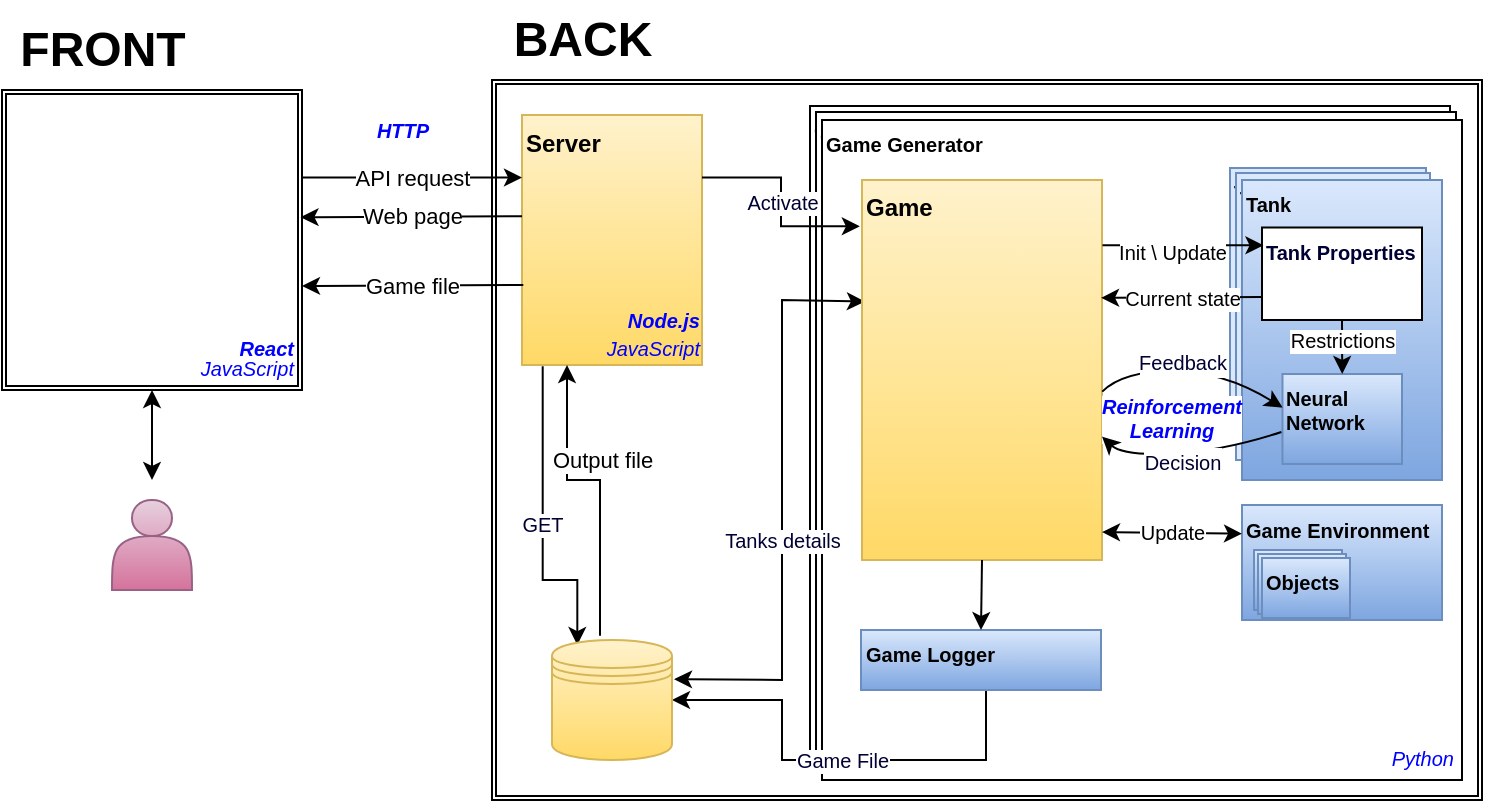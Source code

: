 <mxfile version="20.3.0" type="device"><diagram id="gQkyuXMboRAnzYQWr2Kp" name="Page-1"><mxGraphModel dx="865" dy="541" grid="1" gridSize="10" guides="1" tooltips="1" connect="1" arrows="1" fold="1" page="1" pageScale="1" pageWidth="827" pageHeight="1169" math="0" shadow="0"><root><mxCell id="0"/><mxCell id="1" parent="0"/><mxCell id="9FhGds6te6W0mGi5S0nP-111" value="" style="shape=ext;double=1;rounded=0;whiteSpace=wrap;html=1;labelBackgroundColor=none;labelBorderColor=none;fontSize=10;fontColor=#000000;" vertex="1" parent="1"><mxGeometry x="315" y="50" width="495" height="360" as="geometry"/></mxCell><mxCell id="9FhGds6te6W0mGi5S0nP-114" value="Game Generator" style="rounded=0;whiteSpace=wrap;html=1;labelBackgroundColor=none;labelBorderColor=none;fontSize=10;align=left;verticalAlign=top;fontStyle=1" vertex="1" parent="1"><mxGeometry x="474" y="63" width="320" height="330" as="geometry"/></mxCell><mxCell id="9FhGds6te6W0mGi5S0nP-113" value="Game Generator" style="rounded=0;whiteSpace=wrap;html=1;labelBackgroundColor=none;labelBorderColor=none;fontSize=10;align=left;verticalAlign=top;fontStyle=1" vertex="1" parent="1"><mxGeometry x="477" y="66" width="320" height="330" as="geometry"/></mxCell><mxCell id="9FhGds6te6W0mGi5S0nP-112" value="Game Generator" style="rounded=0;whiteSpace=wrap;html=1;labelBackgroundColor=none;labelBorderColor=none;fontSize=10;align=left;verticalAlign=top;fontStyle=1" vertex="1" parent="1"><mxGeometry x="480" y="70" width="320" height="330" as="geometry"/></mxCell><mxCell id="9FhGds6te6W0mGi5S0nP-1" value="" style="shape=ext;double=1;rounded=0;whiteSpace=wrap;html=1;" vertex="1" parent="1"><mxGeometry x="70" y="55" width="150" height="150" as="geometry"/></mxCell><mxCell id="9FhGds6te6W0mGi5S0nP-3" value="FRONT" style="text;strokeColor=none;fillColor=none;html=1;fontSize=24;fontStyle=1;verticalAlign=middle;align=center;" vertex="1" parent="1"><mxGeometry x="70" y="15" width="100" height="40" as="geometry"/></mxCell><mxCell id="9FhGds6te6W0mGi5S0nP-4" value="BACK" style="text;strokeColor=none;fillColor=none;html=1;fontSize=24;fontStyle=1;verticalAlign=middle;align=center;" vertex="1" parent="1"><mxGeometry x="310" y="10" width="100" height="40" as="geometry"/></mxCell><mxCell id="9FhGds6te6W0mGi5S0nP-5" value="Server" style="rounded=0;whiteSpace=wrap;html=1;fontStyle=1;align=left;verticalAlign=top;fillColor=#fff2cc;strokeColor=#d6b656;gradientColor=#ffd966;" vertex="1" parent="1"><mxGeometry x="330" y="67.5" width="90" height="125" as="geometry"/></mxCell><mxCell id="9FhGds6te6W0mGi5S0nP-7" value="" style="shape=actor;whiteSpace=wrap;html=1;labelBackgroundColor=none;fillColor=#e6d0de;strokeColor=#996185;gradientColor=#d5739d;" vertex="1" parent="1"><mxGeometry x="125" y="260" width="40" height="45" as="geometry"/></mxCell><mxCell id="9FhGds6te6W0mGi5S0nP-12" value="API request" style="endArrow=classic;html=1;rounded=0;entryX=0;entryY=0.25;entryDx=0;entryDy=0;exitX=1;exitY=0.292;exitDx=0;exitDy=0;exitPerimeter=0;" edge="1" parent="1" source="9FhGds6te6W0mGi5S0nP-1" target="9FhGds6te6W0mGi5S0nP-5"><mxGeometry width="50" height="50" relative="1" as="geometry"><mxPoint x="120" y="315" as="sourcePoint"/><mxPoint x="170" y="265" as="targetPoint"/></mxGeometry></mxCell><mxCell id="9FhGds6te6W0mGi5S0nP-13" value="Web page" style="endArrow=classic;html=1;rounded=0;entryX=0.995;entryY=0.424;entryDx=0;entryDy=0;exitX=0;exitY=0.405;exitDx=0;exitDy=0;exitPerimeter=0;entryPerimeter=0;" edge="1" parent="1" source="9FhGds6te6W0mGi5S0nP-5" target="9FhGds6te6W0mGi5S0nP-1"><mxGeometry width="50" height="50" relative="1" as="geometry"><mxPoint x="230" y="108.8" as="sourcePoint"/><mxPoint x="340" y="108.75" as="targetPoint"/></mxGeometry></mxCell><mxCell id="9FhGds6te6W0mGi5S0nP-14" value="Game file" style="endArrow=classic;html=1;rounded=0;entryX=0.995;entryY=0.424;entryDx=0;entryDy=0;exitX=0;exitY=0.405;exitDx=0;exitDy=0;exitPerimeter=0;entryPerimeter=0;" edge="1" parent="1"><mxGeometry width="50" height="50" relative="1" as="geometry"><mxPoint x="330.65" y="152.505" as="sourcePoint"/><mxPoint x="220.0" y="152.98" as="targetPoint"/></mxGeometry></mxCell><mxCell id="9FhGds6te6W0mGi5S0nP-15" value="Output file" style="edgeStyle=elbowEdgeStyle;elbow=vertical;endArrow=classic;html=1;rounded=0;exitX=0.4;exitY=-0.036;exitDx=0;exitDy=0;exitPerimeter=0;entryX=0.25;entryY=1;entryDx=0;entryDy=0;" edge="1" parent="1" target="9FhGds6te6W0mGi5S0nP-5"><mxGeometry x="0.025" y="-10" width="50" height="50" relative="1" as="geometry"><mxPoint x="369" y="327.84" as="sourcePoint"/><mxPoint x="570" y="190" as="targetPoint"/><Array as="points"><mxPoint x="360" y="250"/><mxPoint x="370" y="290"/></Array><mxPoint x="1" as="offset"/></mxGeometry></mxCell><mxCell id="9FhGds6te6W0mGi5S0nP-24" value="HTTP" style="text;strokeColor=none;fillColor=none;html=1;fontSize=10;fontStyle=3;verticalAlign=middle;align=center;fontColor=#0000FF;" vertex="1" parent="1"><mxGeometry x="250" y="65" width="40" height="20" as="geometry"/></mxCell><mxCell id="9FhGds6te6W0mGi5S0nP-25" value="Node.js" style="text;strokeColor=none;fillColor=none;html=1;fontSize=10;fontStyle=3;verticalAlign=middle;align=right;fontColor=#0000FF;" vertex="1" parent="1"><mxGeometry x="360" y="161.25" width="60" height="17.5" as="geometry"/></mxCell><mxCell id="9FhGds6te6W0mGi5S0nP-27" value="React" style="text;strokeColor=none;fillColor=none;html=1;fontSize=10;fontStyle=3;verticalAlign=middle;align=right;fontColor=#0000FF;" vertex="1" parent="1"><mxGeometry x="157" y="175" width="60" height="17.5" as="geometry"/></mxCell><mxCell id="9FhGds6te6W0mGi5S0nP-29" value="JavaScript" style="text;strokeColor=none;fillColor=none;html=1;fontSize=10;fontStyle=2;verticalAlign=middle;align=right;fontColor=#0000FF;" vertex="1" parent="1"><mxGeometry x="157" y="185.5" width="60" height="17.5" as="geometry"/></mxCell><mxCell id="9FhGds6te6W0mGi5S0nP-30" value="JavaScript" style="text;strokeColor=none;fillColor=none;html=1;fontSize=10;fontStyle=2;verticalAlign=middle;align=right;fontColor=#0000FF;" vertex="1" parent="1"><mxGeometry x="360" y="175" width="60" height="17.5" as="geometry"/></mxCell><mxCell id="9FhGds6te6W0mGi5S0nP-34" value="Game File" style="edgeStyle=segmentEdgeStyle;endArrow=classic;html=1;rounded=0;fontSize=10;fontColor=#000033;exitX=0.5;exitY=1;exitDx=0;exitDy=0;entryX=1;entryY=0.5;entryDx=0;entryDy=0;entryPerimeter=0;" edge="1" parent="1" source="9FhGds6te6W0mGi5S0nP-117"><mxGeometry x="-0.025" width="50" height="50" relative="1" as="geometry"><mxPoint x="540" y="360" as="sourcePoint"/><mxPoint x="405" y="360" as="targetPoint"/><Array as="points"><mxPoint x="562" y="355"/><mxPoint x="562" y="390"/><mxPoint x="460" y="390"/><mxPoint x="460" y="360"/></Array><mxPoint as="offset"/></mxGeometry></mxCell><mxCell id="9FhGds6te6W0mGi5S0nP-35" value="GET" style="edgeStyle=elbowEdgeStyle;elbow=vertical;endArrow=classic;html=1;rounded=0;fontSize=10;fontColor=#000033;exitX=0.115;exitY=1.005;exitDx=0;exitDy=0;exitPerimeter=0;entryX=0.211;entryY=0.042;entryDx=0;entryDy=0;entryPerimeter=0;" edge="1" parent="1" source="9FhGds6te6W0mGi5S0nP-5"><mxGeometry width="50" height="50" relative="1" as="geometry"><mxPoint x="530" y="190" as="sourcePoint"/><mxPoint x="357.66" y="332.52" as="targetPoint"/><Array as="points"><mxPoint x="350" y="300"/></Array></mxGeometry></mxCell><mxCell id="9FhGds6te6W0mGi5S0nP-39" value="Activate" style="edgeStyle=elbowEdgeStyle;elbow=horizontal;endArrow=classic;html=1;rounded=0;fontSize=10;fontColor=#000033;exitX=1;exitY=0.25;exitDx=0;exitDy=0;entryX=-0.009;entryY=0.122;entryDx=0;entryDy=0;entryPerimeter=0;" edge="1" parent="1" source="9FhGds6te6W0mGi5S0nP-5" target="9FhGds6te6W0mGi5S0nP-38"><mxGeometry width="50" height="50" relative="1" as="geometry"><mxPoint x="530" y="190" as="sourcePoint"/><mxPoint x="500" y="140" as="targetPoint"/></mxGeometry></mxCell><mxCell id="9FhGds6te6W0mGi5S0nP-41" value="Tanks details" style="endArrow=classic;startArrow=classic;html=1;rounded=0;fontSize=10;fontColor=#000033;entryX=0.012;entryY=0.32;entryDx=0;entryDy=0;entryPerimeter=0;exitX=1.017;exitY=0.327;exitDx=0;exitDy=0;exitPerimeter=0;" edge="1" parent="1" target="9FhGds6te6W0mGi5S0nP-38"><mxGeometry x="-0.135" width="50" height="50" relative="1" as="geometry"><mxPoint x="406.02" y="349.62" as="sourcePoint"/><mxPoint x="580" y="140" as="targetPoint"/><Array as="points"><mxPoint x="460" y="350"/><mxPoint x="460" y="160"/></Array><mxPoint as="offset"/></mxGeometry></mxCell><mxCell id="9FhGds6te6W0mGi5S0nP-38" value="Game" style="rounded=0;whiteSpace=wrap;html=1;fontSize=12;fontStyle=1;verticalAlign=top;align=left;fillColor=#fff2cc;strokeColor=#d6b656;gradientColor=#ffd966;" vertex="1" parent="1"><mxGeometry x="500" y="100" width="120" height="190" as="geometry"/></mxCell><mxCell id="9FhGds6te6W0mGi5S0nP-98" value="" style="shape=datastore;whiteSpace=wrap;html=1;fontSize=12;fillColor=#fff2cc;strokeColor=#d6b656;gradientColor=#ffd966;" vertex="1" parent="1"><mxGeometry x="345" y="330" width="60" height="60" as="geometry"/></mxCell><mxCell id="9FhGds6te6W0mGi5S0nP-115" value="&lt;b&gt;Tank&lt;/b&gt;" style="rounded=0;whiteSpace=wrap;html=1;fontSize=10;fillColor=#dae8fc;strokeColor=#6c8ebf;align=left;verticalAlign=top;" vertex="1" parent="1"><mxGeometry x="684" y="94" width="98" height="136" as="geometry"/></mxCell><mxCell id="9FhGds6te6W0mGi5S0nP-116" value="&lt;b&gt;Tank&lt;/b&gt;" style="rounded=0;whiteSpace=wrap;html=1;fontSize=10;fillColor=#dae8fc;strokeColor=#6c8ebf;align=left;verticalAlign=top;" vertex="1" parent="1"><mxGeometry x="687" y="96.5" width="97" height="143.5" as="geometry"/></mxCell><mxCell id="9FhGds6te6W0mGi5S0nP-103" value="&lt;b&gt;Tank&lt;/b&gt;" style="rounded=0;whiteSpace=wrap;html=1;fontSize=10;fillColor=#dae8fc;strokeColor=#6c8ebf;align=left;verticalAlign=top;gradientColor=#7ea6e0;" vertex="1" parent="1"><mxGeometry x="690" y="100" width="100" height="150" as="geometry"/></mxCell><mxCell id="9FhGds6te6W0mGi5S0nP-95" value="&lt;b style=&quot;font-size: 10px;&quot;&gt;Neural Network&lt;/b&gt;" style="rounded=0;whiteSpace=wrap;html=1;fontSize=10;verticalAlign=top;align=left;fillColor=#dae8fc;strokeColor=#6c8ebf;gradientColor=#7ea6e0;" vertex="1" parent="1"><mxGeometry x="710.24" y="197" width="59.76" height="45" as="geometry"/></mxCell><mxCell id="9FhGds6te6W0mGi5S0nP-99" value="&lt;font style=&quot;font-size: 10px;&quot;&gt;Feedback&lt;/font&gt;" style="curved=1;endArrow=classic;html=1;rounded=0;fontSize=12;fontColor=#000033;entryX=0.001;entryY=0.373;entryDx=0;entryDy=0;entryPerimeter=0;exitX=0.997;exitY=0.145;exitDx=0;exitDy=0;exitPerimeter=0;" edge="1" parent="1" target="9FhGds6te6W0mGi5S0nP-95"><mxGeometry x="-0.114" y="5" width="50" height="50" relative="1" as="geometry"><mxPoint x="620.12" y="205.8" as="sourcePoint"/><mxPoint x="670.48" y="160" as="targetPoint"/><Array as="points"><mxPoint x="630.48" y="195.5"/><mxPoint x="680.48" y="195.5"/></Array><mxPoint as="offset"/></mxGeometry></mxCell><mxCell id="9FhGds6te6W0mGi5S0nP-101" value="Reinforcement Learning" style="text;html=1;align=center;verticalAlign=middle;whiteSpace=wrap;rounded=0;fontSize=10;fontStyle=3;fontColor=#0000FF;labelBackgroundColor=default;labelBorderColor=none;" vertex="1" parent="1"><mxGeometry x="630.48" y="203.5" width="49.52" height="30" as="geometry"/></mxCell><mxCell id="9FhGds6te6W0mGi5S0nP-100" value="&lt;font style=&quot;font-size: 10px;&quot;&gt;Decision&lt;/font&gt;" style="curved=1;endArrow=classic;html=1;rounded=0;fontSize=12;fontColor=#000033;entryX=0.001;entryY=0.373;entryDx=0;entryDy=0;entryPerimeter=0;exitX=-0.009;exitY=0.644;exitDx=0;exitDy=0;exitPerimeter=0;" edge="1" parent="1" source="9FhGds6te6W0mGi5S0nP-95"><mxGeometry x="0.083" y="4" width="50" height="50" relative="1" as="geometry"><mxPoint x="670.48" y="230.38" as="sourcePoint"/><mxPoint x="620" y="228.3" as="targetPoint"/><Array as="points"><mxPoint x="680.48" y="235.5"/><mxPoint x="630.36" y="238"/></Array><mxPoint as="offset"/></mxGeometry></mxCell><mxCell id="9FhGds6te6W0mGi5S0nP-104" value="&lt;b style=&quot;font-size: 10px;&quot;&gt;Tank Properties&lt;/b&gt;" style="rounded=0;whiteSpace=wrap;html=1;fontSize=10;fontColor=#000033;verticalAlign=top;align=left;" vertex="1" parent="1"><mxGeometry x="700" y="123.75" width="80" height="46.25" as="geometry"/></mxCell><mxCell id="9FhGds6te6W0mGi5S0nP-107" value="&lt;font color=&quot;#000000&quot;&gt;Init \ Update&lt;/font&gt;" style="endArrow=classic;html=1;rounded=0;fontSize=10;fontColor=#0000FF;entryX=0.009;entryY=0.193;entryDx=0;entryDy=0;entryPerimeter=0;exitX=1.002;exitY=0.172;exitDx=0;exitDy=0;exitPerimeter=0;" edge="1" parent="1" source="9FhGds6te6W0mGi5S0nP-38" target="9FhGds6te6W0mGi5S0nP-104"><mxGeometry x="-0.143" y="-3" width="50" height="50" relative="1" as="geometry"><mxPoint x="619" y="137" as="sourcePoint"/><mxPoint x="689" y="136.875" as="targetPoint"/><mxPoint as="offset"/></mxGeometry></mxCell><mxCell id="9FhGds6te6W0mGi5S0nP-108" value="Restrictions" style="endArrow=classic;html=1;rounded=0;fontSize=10;fontColor=#000000;exitX=0.5;exitY=1;exitDx=0;exitDy=0;entryX=0.5;entryY=0;entryDx=0;entryDy=0;" edge="1" parent="1" source="9FhGds6te6W0mGi5S0nP-104" target="9FhGds6te6W0mGi5S0nP-95"><mxGeometry x="-0.245" width="50" height="50" relative="1" as="geometry"><mxPoint x="660" y="220" as="sourcePoint"/><mxPoint x="710" y="170" as="targetPoint"/><mxPoint as="offset"/></mxGeometry></mxCell><mxCell id="9FhGds6te6W0mGi5S0nP-117" value="Game Logger" style="rounded=0;whiteSpace=wrap;html=1;labelBackgroundColor=none;labelBorderColor=none;fontSize=10;fontStyle=1;align=left;verticalAlign=top;fillColor=#dae8fc;strokeColor=#6c8ebf;gradientColor=#7ea6e0;" vertex="1" parent="1"><mxGeometry x="499.5" y="325" width="120" height="30" as="geometry"/></mxCell><mxCell id="9FhGds6te6W0mGi5S0nP-118" value="" style="endArrow=classic;html=1;rounded=0;fontSize=10;fontColor=#000000;entryX=0.5;entryY=0;entryDx=0;entryDy=0;exitX=0.5;exitY=1;exitDx=0;exitDy=0;" edge="1" parent="1" source="9FhGds6te6W0mGi5S0nP-38" target="9FhGds6te6W0mGi5S0nP-117"><mxGeometry width="50" height="50" relative="1" as="geometry"><mxPoint x="490" y="210" as="sourcePoint"/><mxPoint x="540" y="160" as="targetPoint"/></mxGeometry></mxCell><mxCell id="9FhGds6te6W0mGi5S0nP-120" value="Current state" style="endArrow=classic;html=1;rounded=0;fontSize=10;fontColor=#000000;exitX=0;exitY=0.75;exitDx=0;exitDy=0;entryX=0.996;entryY=0.31;entryDx=0;entryDy=0;entryPerimeter=0;" edge="1" parent="1" source="9FhGds6te6W0mGi5S0nP-104" target="9FhGds6te6W0mGi5S0nP-38"><mxGeometry width="50" height="50" relative="1" as="geometry"><mxPoint x="690.63" y="173.5" as="sourcePoint"/><mxPoint x="621.68" y="173.46" as="targetPoint"/></mxGeometry></mxCell><mxCell id="9FhGds6te6W0mGi5S0nP-122" value="Python" style="text;strokeColor=none;fillColor=none;html=1;fontSize=10;fontStyle=2;verticalAlign=middle;align=right;fontColor=#0000FF;" vertex="1" parent="1"><mxGeometry x="737" y="380.5" width="60" height="17.5" as="geometry"/></mxCell><mxCell id="9FhGds6te6W0mGi5S0nP-123" value="" style="endArrow=classic;startArrow=classic;html=1;rounded=0;fontSize=10;fontColor=#000000;entryX=0.5;entryY=1;entryDx=0;entryDy=0;" edge="1" parent="1" target="9FhGds6te6W0mGi5S0nP-1"><mxGeometry width="50" height="50" relative="1" as="geometry"><mxPoint x="145" y="250" as="sourcePoint"/><mxPoint x="340" y="200" as="targetPoint"/></mxGeometry></mxCell><mxCell id="9FhGds6te6W0mGi5S0nP-124" value="Game Environment" style="rounded=0;whiteSpace=wrap;html=1;labelBackgroundColor=none;labelBorderColor=none;fontSize=10;fontStyle=1;align=left;verticalAlign=top;fillColor=#dae8fc;strokeColor=#6c8ebf;gradientColor=#7ea6e0;" vertex="1" parent="1"><mxGeometry x="690" y="262.5" width="100" height="57.5" as="geometry"/></mxCell><mxCell id="9FhGds6te6W0mGi5S0nP-125" value="Update" style="endArrow=classic;startArrow=classic;html=1;rounded=0;fontSize=10;fontColor=#000000;entryX=0;entryY=0.25;entryDx=0;entryDy=0;" edge="1" parent="1" target="9FhGds6te6W0mGi5S0nP-124"><mxGeometry width="50" height="50" relative="1" as="geometry"><mxPoint x="620" y="276" as="sourcePoint"/><mxPoint x="610" y="190" as="targetPoint"/></mxGeometry></mxCell><mxCell id="9FhGds6te6W0mGi5S0nP-126" value="Objects" style="rounded=0;whiteSpace=wrap;html=1;labelBackgroundColor=none;labelBorderColor=none;fontSize=10;fontStyle=1;align=left;verticalAlign=top;fillColor=#dae8fc;strokeColor=#6c8ebf;gradientColor=#7ea6e0;" vertex="1" parent="1"><mxGeometry x="696" y="285" width="44" height="30" as="geometry"/></mxCell><mxCell id="9FhGds6te6W0mGi5S0nP-127" value="Objects" style="rounded=0;whiteSpace=wrap;html=1;labelBackgroundColor=none;labelBorderColor=none;fontSize=10;fontStyle=1;align=left;verticalAlign=top;fillColor=#dae8fc;strokeColor=#6c8ebf;gradientColor=#7ea6e0;" vertex="1" parent="1"><mxGeometry x="698" y="287" width="44" height="30" as="geometry"/></mxCell><mxCell id="9FhGds6te6W0mGi5S0nP-128" value="Objects" style="rounded=0;whiteSpace=wrap;html=1;labelBackgroundColor=none;labelBorderColor=none;fontSize=10;fontStyle=1;align=left;verticalAlign=top;fillColor=#dae8fc;strokeColor=#6c8ebf;gradientColor=#7ea6e0;" vertex="1" parent="1"><mxGeometry x="700" y="289" width="44" height="30" as="geometry"/></mxCell></root></mxGraphModel></diagram></mxfile>